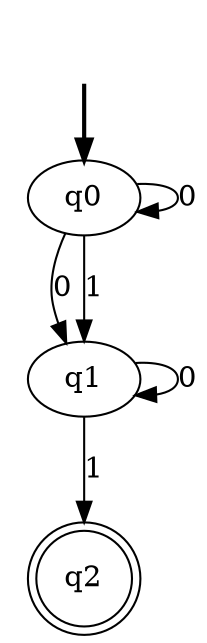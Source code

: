 digraph {
	fake0 [style=invisible]
	q0 [root=true]
	q1
	q2 [shape=doublecircle]
	fake0 -> q0 [style=bold]
	q0 -> q0 [label=0]
	q0 -> q1 [label=0]
	q0 -> q1 [label=1]
	q1 -> q1 [label=0]
	q1 -> q2 [label=1]
}
